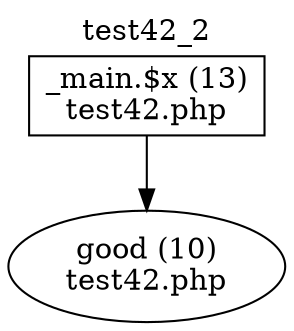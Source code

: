 digraph cfg {
  label="test42_2";
  labelloc=t;
  n1 [shape=box, label="_main.$x (13)\ntest42.php"];
  n2 [shape=ellipse, label="good (10)\ntest42.php"];
  n1 -> n2;
}
